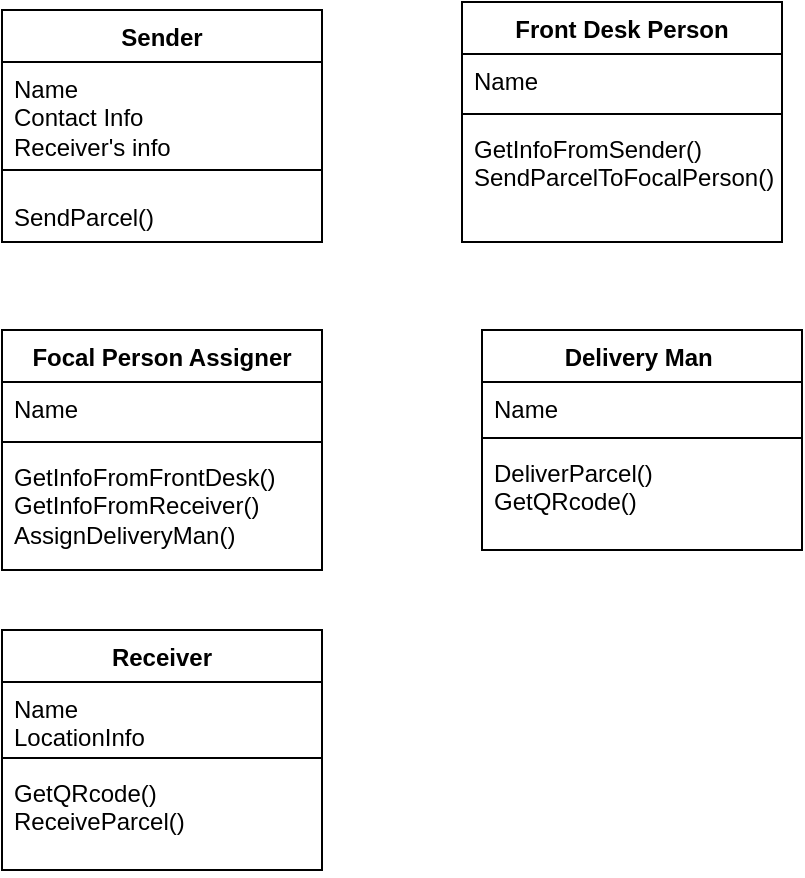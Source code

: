 <mxfile version="24.7.3" type="device">
  <diagram id="C5RBs43oDa-KdzZeNtuy" name="Page-1">
    <mxGraphModel dx="800" dy="425" grid="1" gridSize="10" guides="1" tooltips="1" connect="1" arrows="1" fold="1" page="1" pageScale="1" pageWidth="827" pageHeight="1169" math="0" shadow="0">
      <root>
        <mxCell id="WIyWlLk6GJQsqaUBKTNV-0" />
        <mxCell id="WIyWlLk6GJQsqaUBKTNV-1" parent="WIyWlLk6GJQsqaUBKTNV-0" />
        <mxCell id="aEP_3PS3qLCQWmQbMRpP-4" value="Sender" style="swimlane;fontStyle=1;align=center;verticalAlign=top;childLayout=stackLayout;horizontal=1;startSize=26;horizontalStack=0;resizeParent=1;resizeParentMax=0;resizeLast=0;collapsible=1;marginBottom=0;whiteSpace=wrap;html=1;" vertex="1" parent="WIyWlLk6GJQsqaUBKTNV-1">
          <mxGeometry x="190" y="140" width="160" height="116" as="geometry">
            <mxRectangle x="190" y="140" width="80" height="30" as="alternateBounds" />
          </mxGeometry>
        </mxCell>
        <mxCell id="aEP_3PS3qLCQWmQbMRpP-5" value="Name&lt;div&gt;Contact Info&lt;/div&gt;&lt;div&gt;Receiver&#39;s info&lt;/div&gt;" style="text;strokeColor=none;fillColor=none;align=left;verticalAlign=top;spacingLeft=4;spacingRight=4;overflow=hidden;rotatable=0;points=[[0,0.5],[1,0.5]];portConstraint=eastwest;whiteSpace=wrap;html=1;" vertex="1" parent="aEP_3PS3qLCQWmQbMRpP-4">
          <mxGeometry y="26" width="160" height="44" as="geometry" />
        </mxCell>
        <mxCell id="aEP_3PS3qLCQWmQbMRpP-6" value="" style="line;strokeWidth=1;fillColor=none;align=left;verticalAlign=middle;spacingTop=-1;spacingLeft=3;spacingRight=3;rotatable=0;labelPosition=right;points=[];portConstraint=eastwest;strokeColor=inherit;" vertex="1" parent="aEP_3PS3qLCQWmQbMRpP-4">
          <mxGeometry y="70" width="160" height="20" as="geometry" />
        </mxCell>
        <mxCell id="aEP_3PS3qLCQWmQbMRpP-7" value="SendParcel()" style="text;strokeColor=none;fillColor=none;align=left;verticalAlign=top;spacingLeft=4;spacingRight=4;overflow=hidden;rotatable=0;points=[[0,0.5],[1,0.5]];portConstraint=eastwest;whiteSpace=wrap;html=1;" vertex="1" parent="aEP_3PS3qLCQWmQbMRpP-4">
          <mxGeometry y="90" width="160" height="26" as="geometry" />
        </mxCell>
        <mxCell id="aEP_3PS3qLCQWmQbMRpP-8" value="Receiver" style="swimlane;fontStyle=1;align=center;verticalAlign=top;childLayout=stackLayout;horizontal=1;startSize=26;horizontalStack=0;resizeParent=1;resizeParentMax=0;resizeLast=0;collapsible=1;marginBottom=0;whiteSpace=wrap;html=1;" vertex="1" parent="WIyWlLk6GJQsqaUBKTNV-1">
          <mxGeometry x="190" y="450" width="160" height="120" as="geometry">
            <mxRectangle x="190" y="140" width="80" height="30" as="alternateBounds" />
          </mxGeometry>
        </mxCell>
        <mxCell id="aEP_3PS3qLCQWmQbMRpP-9" value="Name&lt;br&gt;LocationInfo" style="text;strokeColor=none;fillColor=none;align=left;verticalAlign=top;spacingLeft=4;spacingRight=4;overflow=hidden;rotatable=0;points=[[0,0.5],[1,0.5]];portConstraint=eastwest;whiteSpace=wrap;html=1;" vertex="1" parent="aEP_3PS3qLCQWmQbMRpP-8">
          <mxGeometry y="26" width="160" height="34" as="geometry" />
        </mxCell>
        <mxCell id="aEP_3PS3qLCQWmQbMRpP-10" value="" style="line;strokeWidth=1;fillColor=none;align=left;verticalAlign=middle;spacingTop=-1;spacingLeft=3;spacingRight=3;rotatable=0;labelPosition=right;points=[];portConstraint=eastwest;strokeColor=inherit;" vertex="1" parent="aEP_3PS3qLCQWmQbMRpP-8">
          <mxGeometry y="60" width="160" height="8" as="geometry" />
        </mxCell>
        <mxCell id="aEP_3PS3qLCQWmQbMRpP-11" value="GetQRcode()&lt;div&gt;ReceiveParcel()&lt;/div&gt;&lt;div&gt;&lt;br&gt;&lt;/div&gt;" style="text;strokeColor=none;fillColor=none;align=left;verticalAlign=top;spacingLeft=4;spacingRight=4;overflow=hidden;rotatable=0;points=[[0,0.5],[1,0.5]];portConstraint=eastwest;whiteSpace=wrap;html=1;" vertex="1" parent="aEP_3PS3qLCQWmQbMRpP-8">
          <mxGeometry y="68" width="160" height="52" as="geometry" />
        </mxCell>
        <mxCell id="aEP_3PS3qLCQWmQbMRpP-12" value="Front Desk Person" style="swimlane;fontStyle=1;align=center;verticalAlign=top;childLayout=stackLayout;horizontal=1;startSize=26;horizontalStack=0;resizeParent=1;resizeParentMax=0;resizeLast=0;collapsible=1;marginBottom=0;whiteSpace=wrap;html=1;" vertex="1" parent="WIyWlLk6GJQsqaUBKTNV-1">
          <mxGeometry x="420" y="136" width="160" height="120" as="geometry">
            <mxRectangle x="190" y="140" width="80" height="30" as="alternateBounds" />
          </mxGeometry>
        </mxCell>
        <mxCell id="aEP_3PS3qLCQWmQbMRpP-13" value="Name" style="text;strokeColor=none;fillColor=none;align=left;verticalAlign=top;spacingLeft=4;spacingRight=4;overflow=hidden;rotatable=0;points=[[0,0.5],[1,0.5]];portConstraint=eastwest;whiteSpace=wrap;html=1;" vertex="1" parent="aEP_3PS3qLCQWmQbMRpP-12">
          <mxGeometry y="26" width="160" height="26" as="geometry" />
        </mxCell>
        <mxCell id="aEP_3PS3qLCQWmQbMRpP-14" value="" style="line;strokeWidth=1;fillColor=none;align=left;verticalAlign=middle;spacingTop=-1;spacingLeft=3;spacingRight=3;rotatable=0;labelPosition=right;points=[];portConstraint=eastwest;strokeColor=inherit;" vertex="1" parent="aEP_3PS3qLCQWmQbMRpP-12">
          <mxGeometry y="52" width="160" height="8" as="geometry" />
        </mxCell>
        <mxCell id="aEP_3PS3qLCQWmQbMRpP-15" value="GetInfoFromSender()&lt;div&gt;SendParcelToFocalPerson()&lt;/div&gt;" style="text;strokeColor=none;fillColor=none;align=left;verticalAlign=top;spacingLeft=4;spacingRight=4;overflow=hidden;rotatable=0;points=[[0,0.5],[1,0.5]];portConstraint=eastwest;whiteSpace=wrap;html=1;" vertex="1" parent="aEP_3PS3qLCQWmQbMRpP-12">
          <mxGeometry y="60" width="160" height="60" as="geometry" />
        </mxCell>
        <mxCell id="aEP_3PS3qLCQWmQbMRpP-16" value="Focal Person Assigner" style="swimlane;fontStyle=1;align=center;verticalAlign=top;childLayout=stackLayout;horizontal=1;startSize=26;horizontalStack=0;resizeParent=1;resizeParentMax=0;resizeLast=0;collapsible=1;marginBottom=0;whiteSpace=wrap;html=1;" vertex="1" parent="WIyWlLk6GJQsqaUBKTNV-1">
          <mxGeometry x="190" y="300" width="160" height="120" as="geometry">
            <mxRectangle x="190" y="140" width="80" height="30" as="alternateBounds" />
          </mxGeometry>
        </mxCell>
        <mxCell id="aEP_3PS3qLCQWmQbMRpP-17" value="Name" style="text;strokeColor=none;fillColor=none;align=left;verticalAlign=top;spacingLeft=4;spacingRight=4;overflow=hidden;rotatable=0;points=[[0,0.5],[1,0.5]];portConstraint=eastwest;whiteSpace=wrap;html=1;" vertex="1" parent="aEP_3PS3qLCQWmQbMRpP-16">
          <mxGeometry y="26" width="160" height="26" as="geometry" />
        </mxCell>
        <mxCell id="aEP_3PS3qLCQWmQbMRpP-18" value="" style="line;strokeWidth=1;fillColor=none;align=left;verticalAlign=middle;spacingTop=-1;spacingLeft=3;spacingRight=3;rotatable=0;labelPosition=right;points=[];portConstraint=eastwest;strokeColor=inherit;" vertex="1" parent="aEP_3PS3qLCQWmQbMRpP-16">
          <mxGeometry y="52" width="160" height="8" as="geometry" />
        </mxCell>
        <mxCell id="aEP_3PS3qLCQWmQbMRpP-19" value="GetInfoFromFrontDesk()&lt;div&gt;GetInfoFromReceiver()&lt;/div&gt;&lt;div&gt;AssignDeliveryMan()&lt;/div&gt;" style="text;strokeColor=none;fillColor=none;align=left;verticalAlign=top;spacingLeft=4;spacingRight=4;overflow=hidden;rotatable=0;points=[[0,0.5],[1,0.5]];portConstraint=eastwest;whiteSpace=wrap;html=1;" vertex="1" parent="aEP_3PS3qLCQWmQbMRpP-16">
          <mxGeometry y="60" width="160" height="60" as="geometry" />
        </mxCell>
        <mxCell id="aEP_3PS3qLCQWmQbMRpP-20" value="Delivery Man&amp;nbsp;" style="swimlane;fontStyle=1;align=center;verticalAlign=top;childLayout=stackLayout;horizontal=1;startSize=26;horizontalStack=0;resizeParent=1;resizeParentMax=0;resizeLast=0;collapsible=1;marginBottom=0;whiteSpace=wrap;html=1;" vertex="1" parent="WIyWlLk6GJQsqaUBKTNV-1">
          <mxGeometry x="430" y="300" width="160" height="110" as="geometry">
            <mxRectangle x="190" y="140" width="80" height="30" as="alternateBounds" />
          </mxGeometry>
        </mxCell>
        <mxCell id="aEP_3PS3qLCQWmQbMRpP-21" value="Name&lt;div&gt;&lt;br&gt;&lt;/div&gt;" style="text;strokeColor=none;fillColor=none;align=left;verticalAlign=top;spacingLeft=4;spacingRight=4;overflow=hidden;rotatable=0;points=[[0,0.5],[1,0.5]];portConstraint=eastwest;whiteSpace=wrap;html=1;" vertex="1" parent="aEP_3PS3qLCQWmQbMRpP-20">
          <mxGeometry y="26" width="160" height="24" as="geometry" />
        </mxCell>
        <mxCell id="aEP_3PS3qLCQWmQbMRpP-22" value="" style="line;strokeWidth=1;fillColor=none;align=left;verticalAlign=middle;spacingTop=-1;spacingLeft=3;spacingRight=3;rotatable=0;labelPosition=right;points=[];portConstraint=eastwest;strokeColor=inherit;" vertex="1" parent="aEP_3PS3qLCQWmQbMRpP-20">
          <mxGeometry y="50" width="160" height="8" as="geometry" />
        </mxCell>
        <mxCell id="aEP_3PS3qLCQWmQbMRpP-23" value="DeliverParcel()&lt;div&gt;GetQRcode()&lt;/div&gt;&lt;div&gt;&lt;br&gt;&lt;/div&gt;" style="text;strokeColor=none;fillColor=none;align=left;verticalAlign=top;spacingLeft=4;spacingRight=4;overflow=hidden;rotatable=0;points=[[0,0.5],[1,0.5]];portConstraint=eastwest;whiteSpace=wrap;html=1;" vertex="1" parent="aEP_3PS3qLCQWmQbMRpP-20">
          <mxGeometry y="58" width="160" height="52" as="geometry" />
        </mxCell>
      </root>
    </mxGraphModel>
  </diagram>
</mxfile>
